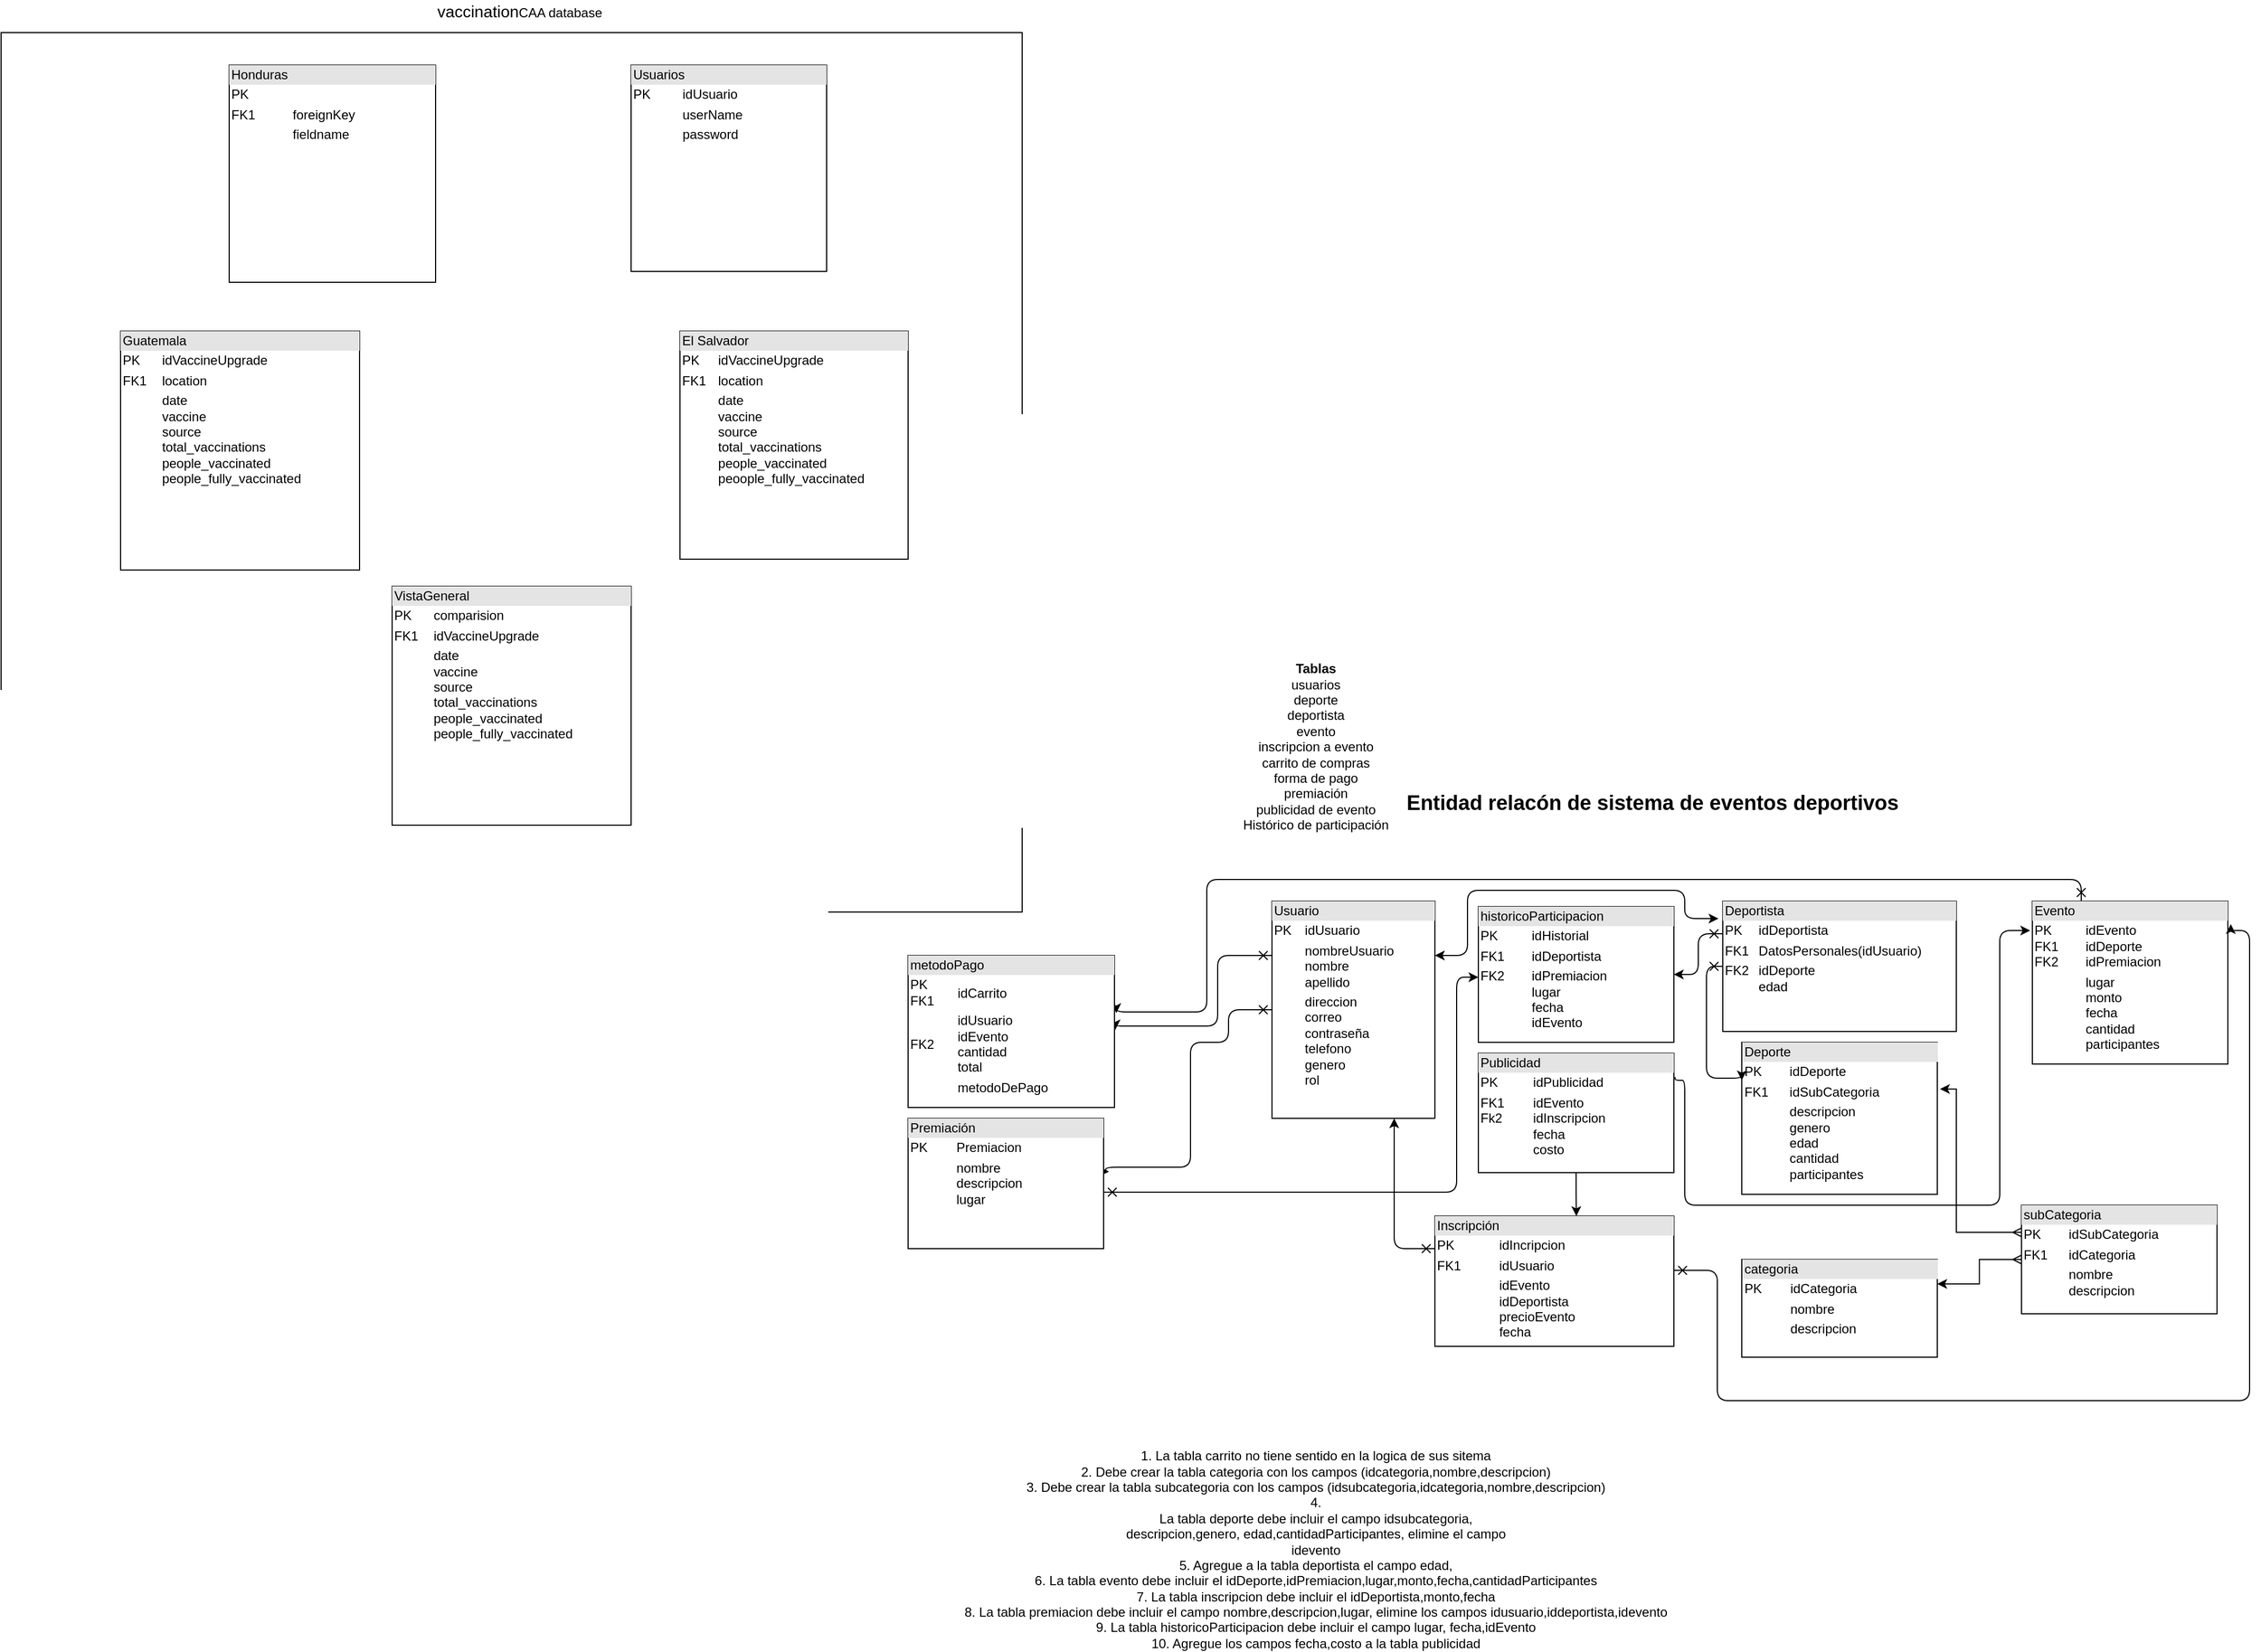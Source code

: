 <mxfile version="13.10.9" type="github">
  <diagram id="KuIn4XUdtdqArqsvYNwZ" name="Page-1">
    <mxGraphModel dx="4223" dy="1964" grid="1" gridSize="10" guides="1" tooltips="1" connect="1" arrows="1" fold="1" page="1" pageScale="1" pageWidth="850" pageHeight="1100" math="0" shadow="0">
      <root>
        <mxCell id="0" />
        <mxCell id="1" parent="0" />
        <mxCell id="ctFdFcrBRmM7_61zu4mL-8" value="" style="rounded=0;whiteSpace=wrap;html=1;" vertex="1" parent="1">
          <mxGeometry x="-1710" y="-870" width="940" height="810" as="geometry" />
        </mxCell>
        <mxCell id="CR9XvU6vuiPJ1lPbERPu-10" value="&lt;b&gt;Tablas&lt;/b&gt;&lt;div&gt;usuarios&lt;/div&gt;&lt;div&gt;deporte&lt;/div&gt;&lt;div&gt;deportista&lt;/div&gt;&lt;div&gt;evento&lt;/div&gt;&lt;div&gt;inscripcion a evento&lt;/div&gt;&lt;div&gt;carrito de compras&lt;br&gt;&lt;/div&gt;&lt;div&gt;forma de pago &lt;br&gt;&lt;/div&gt;&lt;div&gt;premiación&lt;/div&gt;&lt;div&gt;publicidad de evento&lt;/div&gt;&lt;div&gt;Histórico de participación&lt;/div&gt;&lt;div&gt;&lt;br&gt;&lt;/div&gt;" style="text;html=1;align=center;verticalAlign=middle;resizable=0;points=[];autosize=1;" parent="1" vertex="1">
          <mxGeometry x="-575" y="-290" width="150" height="170" as="geometry" />
        </mxCell>
        <mxCell id="Gzq3qRDjKPmdAzM6GHBw-10" style="edgeStyle=orthogonalEdgeStyle;orthogonalLoop=1;jettySize=auto;html=1;exitX=0;exitY=0.25;exitDx=0;exitDy=0;startArrow=cross;startFill=0;startSize=6;endSize=8;entryX=1;entryY=0.5;entryDx=0;entryDy=0;" parent="1" source="CR9XvU6vuiPJ1lPbERPu-17" target="Gzq3qRDjKPmdAzM6GHBw-5" edge="1">
          <mxGeometry relative="1" as="geometry">
            <mxPoint x="-680" y="150" as="targetPoint" />
            <Array as="points">
              <mxPoint x="-590" y="-20" />
              <mxPoint x="-590" y="45" />
            </Array>
          </mxGeometry>
        </mxCell>
        <mxCell id="D2q6A7rw465Pvs5loLwe-7" style="edgeStyle=orthogonalEdgeStyle;orthogonalLoop=1;jettySize=auto;html=1;exitX=0;exitY=0.5;exitDx=0;exitDy=0;startArrow=cross;startFill=0;" parent="1" source="CR9XvU6vuiPJ1lPbERPu-17" edge="1">
          <mxGeometry relative="1" as="geometry">
            <Array as="points">
              <mxPoint x="-580" y="30" />
              <mxPoint x="-580" y="60" />
              <mxPoint x="-615" y="60" />
              <mxPoint x="-615" y="175" />
              <mxPoint x="-693" y="175" />
            </Array>
            <mxPoint x="-690" y="179" as="targetPoint" />
          </mxGeometry>
        </mxCell>
        <mxCell id="b2yg0KkenUA15VjJhmQe-7" style="edgeStyle=orthogonalEdgeStyle;orthogonalLoop=1;jettySize=auto;html=1;exitX=1;exitY=0.25;exitDx=0;exitDy=0;startArrow=classic;startFill=1;" parent="1" source="CR9XvU6vuiPJ1lPbERPu-17" edge="1">
          <mxGeometry relative="1" as="geometry">
            <Array as="points">
              <mxPoint x="-360" y="-20" />
              <mxPoint x="-360" y="-80" />
              <mxPoint x="-160" y="-80" />
              <mxPoint x="-160" y="-54" />
            </Array>
            <mxPoint x="-129" y="-54" as="targetPoint" />
          </mxGeometry>
        </mxCell>
        <mxCell id="CR9XvU6vuiPJ1lPbERPu-17" value="&lt;div style=&quot;box-sizing: border-box ; width: 100% ; background: #e4e4e4 ; padding: 2px&quot;&gt;Usuario&lt;br&gt;&lt;/div&gt;&lt;table style=&quot;width: 100% ; font-size: 1em&quot; cellspacing=&quot;0&quot; cellpadding=&quot;2&quot;&gt;&lt;tbody&gt;&lt;tr&gt;&lt;td&gt;PK&lt;/td&gt;&lt;td&gt;idUsuario&lt;br&gt;&lt;/td&gt;&lt;/tr&gt;&lt;tr&gt;&lt;td&gt;&lt;br&gt;&lt;/td&gt;&lt;td&gt;nombreUsuario&lt;br&gt;nombre&lt;br&gt;apellido&lt;br&gt;&lt;/td&gt;&lt;/tr&gt;&lt;tr&gt;&lt;td&gt;&lt;br&gt;&lt;/td&gt;&lt;td&gt;direccion&lt;br&gt;correo&lt;br&gt;contraseña&lt;br&gt;telefono&lt;br&gt;genero&lt;br&gt;rol&lt;br&gt;&lt;br&gt;&lt;/td&gt;&lt;/tr&gt;&lt;/tbody&gt;&lt;/table&gt;" style="verticalAlign=top;align=left;overflow=fill;html=1;" parent="1" vertex="1">
          <mxGeometry x="-540" y="-70" width="150" height="200" as="geometry" />
        </mxCell>
        <mxCell id="CR9XvU6vuiPJ1lPbERPu-18" value="&lt;div style=&quot;box-sizing: border-box ; width: 100% ; background: #e4e4e4 ; padding: 2px&quot;&gt;Deporte&lt;br&gt;&lt;/div&gt;&lt;table style=&quot;width: 100% ; font-size: 1em&quot; cellspacing=&quot;0&quot; cellpadding=&quot;2&quot;&gt;&lt;tbody&gt;&lt;tr&gt;&lt;td&gt;PK&lt;/td&gt;&lt;td&gt;idDeporte&lt;br&gt;&lt;/td&gt;&lt;/tr&gt;&lt;tr&gt;&lt;td&gt;FK1&lt;br&gt;&lt;/td&gt;&lt;td&gt;idSubCategoria&lt;br&gt;&lt;/td&gt;&lt;/tr&gt;&lt;tr&gt;&lt;td&gt;&lt;br&gt;&lt;/td&gt;&lt;td&gt;descripcion&lt;br&gt;genero&lt;br&gt;edad&lt;br&gt;cantidad&lt;br&gt;participantes&lt;br&gt;&lt;br&gt;&lt;/td&gt;&lt;/tr&gt;&lt;/tbody&gt;&lt;/table&gt;" style="verticalAlign=top;align=left;overflow=fill;html=1;" parent="1" vertex="1">
          <mxGeometry x="-107.5" y="60" width="180" height="140" as="geometry" />
        </mxCell>
        <mxCell id="D2q6A7rw465Pvs5loLwe-2" style="edgeStyle=orthogonalEdgeStyle;orthogonalLoop=1;jettySize=auto;html=1;exitX=0.25;exitY=0;exitDx=0;exitDy=0;startArrow=cross;startFill=0;entryX=1.009;entryY=0.379;entryDx=0;entryDy=0;entryPerimeter=0;" parent="1" source="CR9XvU6vuiPJ1lPbERPu-19" target="Gzq3qRDjKPmdAzM6GHBw-5" edge="1">
          <mxGeometry relative="1" as="geometry">
            <mxPoint x="-600" y="10" as="targetPoint" />
            <Array as="points">
              <mxPoint x="205" y="-90" />
              <mxPoint x="-600" y="-90" />
              <mxPoint x="-600" y="32" />
            </Array>
          </mxGeometry>
        </mxCell>
        <mxCell id="CR9XvU6vuiPJ1lPbERPu-19" value="&lt;div style=&quot;box-sizing: border-box ; width: 100% ; background: #e4e4e4 ; padding: 2px&quot;&gt;Evento&lt;br&gt;&lt;/div&gt;&lt;table style=&quot;width: 100% ; font-size: 1em&quot; cellspacing=&quot;0&quot; cellpadding=&quot;2&quot;&gt;&lt;tbody&gt;&lt;tr&gt;&lt;td&gt;PK&lt;br&gt;FK1&lt;br&gt;FK2&lt;br&gt;&lt;/td&gt;&lt;td&gt;idEvento&lt;br&gt;idDeporte&lt;br&gt;idPremiacion&lt;br&gt;&lt;/td&gt;&lt;/tr&gt;&lt;tr&gt;&lt;td&gt;&lt;br&gt;&lt;/td&gt;&lt;td&gt;lugar&lt;br&gt;monto&lt;br&gt;fecha&lt;br&gt;cantidad&lt;br&gt;participantes&lt;br&gt;&lt;br&gt;&lt;/td&gt;&lt;/tr&gt;&lt;tr&gt;&lt;td&gt;&lt;br&gt;&lt;/td&gt;&lt;td&gt;&lt;br&gt;&lt;/td&gt;&lt;/tr&gt;&lt;/tbody&gt;&lt;/table&gt;" style="verticalAlign=top;align=left;overflow=fill;html=1;" parent="1" vertex="1">
          <mxGeometry x="160" y="-70" width="180" height="150" as="geometry" />
        </mxCell>
        <mxCell id="b2yg0KkenUA15VjJhmQe-6" style="edgeStyle=orthogonalEdgeStyle;orthogonalLoop=1;jettySize=auto;html=1;exitX=0;exitY=0.5;exitDx=0;exitDy=0;entryX=0;entryY=0.25;entryDx=0;entryDy=0;startArrow=cross;startFill=0;" parent="1" source="CR9XvU6vuiPJ1lPbERPu-24" target="CR9XvU6vuiPJ1lPbERPu-18" edge="1">
          <mxGeometry relative="1" as="geometry">
            <Array as="points">
              <mxPoint x="-140" y="-10" />
              <mxPoint x="-140" y="93" />
            </Array>
          </mxGeometry>
        </mxCell>
        <mxCell id="6MGtw5xt_H3uJUm34a45-3" style="edgeStyle=orthogonalEdgeStyle;curved=0;rounded=1;sketch=0;orthogonalLoop=1;jettySize=auto;html=1;exitX=0;exitY=0.25;exitDx=0;exitDy=0;entryX=1;entryY=0.5;entryDx=0;entryDy=0;startArrow=cross;startFill=0;" parent="1" source="CR9XvU6vuiPJ1lPbERPu-24" target="6MGtw5xt_H3uJUm34a45-2" edge="1">
          <mxGeometry relative="1" as="geometry" />
        </mxCell>
        <mxCell id="CR9XvU6vuiPJ1lPbERPu-24" value="&lt;div style=&quot;box-sizing: border-box ; width: 100% ; background: #e4e4e4 ; padding: 2px&quot;&gt;Deportista&lt;br&gt;&lt;/div&gt;&lt;table style=&quot;width: 100% ; font-size: 1em&quot; cellspacing=&quot;0&quot; cellpadding=&quot;2&quot;&gt;&lt;tbody&gt;&lt;tr&gt;&lt;td&gt;PK&lt;/td&gt;&lt;td&gt;idDeportista&lt;br&gt;&lt;/td&gt;&lt;/tr&gt;&lt;tr&gt;&lt;td&gt;FK1&lt;/td&gt;&lt;td&gt;DatosPersonales(idUsuario)&lt;br&gt;&lt;/td&gt;&lt;/tr&gt;&lt;tr&gt;&lt;td&gt;FK2&lt;br&gt;&lt;br&gt;&lt;/td&gt;&lt;td&gt;idDeporte&lt;br&gt;edad&lt;br&gt;&lt;/td&gt;&lt;/tr&gt;&lt;/tbody&gt;&lt;/table&gt;" style="verticalAlign=top;align=left;overflow=fill;html=1;" parent="1" vertex="1">
          <mxGeometry x="-125" y="-70" width="215" height="120" as="geometry" />
        </mxCell>
        <mxCell id="b2yg0KkenUA15VjJhmQe-12" style="edgeStyle=orthogonalEdgeStyle;orthogonalLoop=1;jettySize=auto;html=1;entryX=1.015;entryY=0.141;entryDx=0;entryDy=0;entryPerimeter=0;startArrow=cross;startFill=0;" parent="1" target="CR9XvU6vuiPJ1lPbERPu-19" edge="1">
          <mxGeometry relative="1" as="geometry">
            <Array as="points">
              <mxPoint x="-170" y="270" />
              <mxPoint x="-130" y="270" />
              <mxPoint x="-130" y="390" />
              <mxPoint x="360" y="390" />
              <mxPoint x="360" y="-43" />
              <mxPoint x="343" y="-43" />
            </Array>
            <mxPoint x="-170" y="270" as="sourcePoint" />
          </mxGeometry>
        </mxCell>
        <mxCell id="b2yg0KkenUA15VjJhmQe-16" style="edgeStyle=orthogonalEdgeStyle;orthogonalLoop=1;jettySize=auto;html=1;exitX=0;exitY=0.25;exitDx=0;exitDy=0;entryX=0.75;entryY=1;entryDx=0;entryDy=0;startArrow=cross;startFill=0;" parent="1" source="CR9XvU6vuiPJ1lPbERPu-29" target="CR9XvU6vuiPJ1lPbERPu-17" edge="1">
          <mxGeometry relative="1" as="geometry" />
        </mxCell>
        <mxCell id="CR9XvU6vuiPJ1lPbERPu-29" value="&lt;div style=&quot;box-sizing: border-box ; width: 100% ; background: #e4e4e4 ; padding: 2px&quot;&gt;Inscripción&lt;br&gt;&lt;/div&gt;&lt;table style=&quot;width: 100% ; font-size: 1em&quot; cellspacing=&quot;0&quot; cellpadding=&quot;2&quot;&gt;&lt;tbody&gt;&lt;tr&gt;&lt;td&gt;PK&lt;/td&gt;&lt;td&gt;idIncripcion&lt;br&gt;&lt;/td&gt;&lt;/tr&gt;&lt;tr&gt;&lt;td&gt;FK1&lt;/td&gt;&lt;td&gt;idUsuario&lt;br&gt;&lt;/td&gt;&lt;/tr&gt;&lt;tr&gt;&lt;td&gt;&lt;br&gt;&lt;/td&gt;&lt;td&gt;idEvento&lt;br&gt;idDeportista&lt;br&gt;precioEvento&lt;br&gt;fecha&lt;br&gt;&lt;/td&gt;&lt;/tr&gt;&lt;/tbody&gt;&lt;/table&gt;" style="verticalAlign=top;align=left;overflow=fill;html=1;" parent="1" vertex="1">
          <mxGeometry x="-390" y="220" width="220" height="120" as="geometry" />
        </mxCell>
        <mxCell id="Gzq3qRDjKPmdAzM6GHBw-5" value="&lt;div style=&quot;box-sizing: border-box ; width: 100% ; background: #e4e4e4 ; padding: 2px&quot;&gt;metodoPago&lt;br&gt;&lt;/div&gt;&lt;table style=&quot;width: 100% ; font-size: 1em&quot; cellspacing=&quot;0&quot; cellpadding=&quot;2&quot;&gt;&lt;tbody&gt;&lt;tr&gt;&lt;td&gt;PK&lt;br&gt;FK1&lt;br&gt;&lt;/td&gt;&lt;td&gt;idCarrito&lt;br&gt;&lt;/td&gt;&lt;/tr&gt;&lt;tr&gt;&lt;td&gt;FK2&lt;br&gt;&lt;/td&gt;&lt;td&gt;idUsuario&lt;br&gt;idEvento&lt;br&gt;cantidad&lt;br&gt;total&lt;br&gt;&lt;/td&gt;&lt;/tr&gt;&lt;tr&gt;&lt;td&gt;&lt;br&gt;&lt;/td&gt;&lt;td&gt;metodoDePago&lt;br&gt;&lt;/td&gt;&lt;/tr&gt;&lt;/tbody&gt;&lt;/table&gt;" style="verticalAlign=top;align=left;overflow=fill;html=1;" parent="1" vertex="1">
          <mxGeometry x="-875" y="-20" width="190" height="140" as="geometry" />
        </mxCell>
        <mxCell id="6MGtw5xt_H3uJUm34a45-4" style="edgeStyle=orthogonalEdgeStyle;curved=0;rounded=1;sketch=0;orthogonalLoop=1;jettySize=auto;html=1;startArrow=cross;startFill=0;" parent="1" source="Gzq3qRDjKPmdAzM6GHBw-17" edge="1">
          <mxGeometry relative="1" as="geometry">
            <mxPoint x="-350" as="targetPoint" />
            <Array as="points">
              <mxPoint x="-370" y="198" />
              <mxPoint x="-370" />
            </Array>
            <mxPoint x="-680" y="198" as="sourcePoint" />
          </mxGeometry>
        </mxCell>
        <mxCell id="Gzq3qRDjKPmdAzM6GHBw-17" value="&lt;div style=&quot;box-sizing: border-box ; width: 100% ; background: #e4e4e4 ; padding: 2px&quot;&gt;Premiación&lt;br&gt;&lt;/div&gt;&lt;table style=&quot;width: 100% ; font-size: 1em&quot; cellspacing=&quot;0&quot; cellpadding=&quot;2&quot;&gt;&lt;tbody&gt;&lt;tr&gt;&lt;td&gt;PK&lt;/td&gt;&lt;td&gt;Premiacion&lt;br&gt;&lt;/td&gt;&lt;/tr&gt;&lt;tr&gt;&lt;td&gt;&lt;br&gt;&lt;/td&gt;&lt;td&gt;nombre&lt;br&gt;descripcion&lt;br&gt;lugar&lt;br&gt;&lt;/td&gt;&lt;/tr&gt;&lt;tr&gt;&lt;td&gt;&lt;br&gt;&lt;/td&gt;&lt;td&gt;&lt;br&gt;&lt;/td&gt;&lt;/tr&gt;&lt;/tbody&gt;&lt;/table&gt;" style="verticalAlign=top;align=left;overflow=fill;html=1;" parent="1" vertex="1">
          <mxGeometry x="-875" y="130" width="180" height="120" as="geometry" />
        </mxCell>
        <mxCell id="b2yg0KkenUA15VjJhmQe-2" style="edgeStyle=orthogonalEdgeStyle;orthogonalLoop=1;jettySize=auto;html=1;exitX=1.006;exitY=0.2;exitDx=0;exitDy=0;exitPerimeter=0;" parent="1" source="D2q6A7rw465Pvs5loLwe-1" edge="1">
          <mxGeometry relative="1" as="geometry">
            <mxPoint x="158" y="-43" as="targetPoint" />
            <Array as="points">
              <mxPoint x="-169" y="95" />
              <mxPoint x="-160" y="95" />
              <mxPoint x="-160" y="210" />
              <mxPoint x="130" y="210" />
              <mxPoint x="130" y="-43" />
            </Array>
            <mxPoint x="-160" y="95" as="sourcePoint" />
          </mxGeometry>
        </mxCell>
        <mxCell id="6MGtw5xt_H3uJUm34a45-1" style="edgeStyle=orthogonalEdgeStyle;orthogonalLoop=1;jettySize=auto;html=1;exitX=0.5;exitY=1;exitDx=0;exitDy=0;entryX=0.592;entryY=0;entryDx=0;entryDy=0;entryPerimeter=0;" parent="1" source="D2q6A7rw465Pvs5loLwe-1" target="CR9XvU6vuiPJ1lPbERPu-29" edge="1">
          <mxGeometry relative="1" as="geometry" />
        </mxCell>
        <mxCell id="D2q6A7rw465Pvs5loLwe-1" value="&lt;div style=&quot;box-sizing: border-box ; width: 100% ; background: #e4e4e4 ; padding: 2px&quot;&gt;Publicidad&lt;br&gt;&lt;/div&gt;&lt;table style=&quot;width: 100% ; font-size: 1em&quot; cellspacing=&quot;0&quot; cellpadding=&quot;2&quot;&gt;&lt;tbody&gt;&lt;tr&gt;&lt;td&gt;PK&lt;/td&gt;&lt;td&gt;idPublicidad&lt;br&gt;&lt;/td&gt;&lt;/tr&gt;&lt;tr&gt;&lt;td&gt;FK1&lt;br&gt;Fk2&lt;br&gt;&lt;br&gt;&lt;br&gt;&lt;/td&gt;&lt;td&gt;idEvento&lt;br&gt;idInscripcion&lt;br&gt;fecha&lt;br&gt;costo&lt;br&gt;&lt;/td&gt;&lt;/tr&gt;&lt;tr&gt;&lt;td&gt;&lt;br&gt;&lt;/td&gt;&lt;td&gt;&lt;br&gt;&lt;/td&gt;&lt;/tr&gt;&lt;/tbody&gt;&lt;/table&gt;" style="verticalAlign=top;align=left;overflow=fill;html=1;" parent="1" vertex="1">
          <mxGeometry x="-350" y="70" width="180" height="110" as="geometry" />
        </mxCell>
        <mxCell id="6MGtw5xt_H3uJUm34a45-2" value="&lt;div style=&quot;box-sizing: border-box ; width: 100% ; background: #e4e4e4 ; padding: 2px&quot;&gt;historicoParticipacion&lt;br&gt;&lt;/div&gt;&lt;table style=&quot;width: 100% ; font-size: 1em&quot; cellspacing=&quot;0&quot; cellpadding=&quot;2&quot;&gt;&lt;tbody&gt;&lt;tr&gt;&lt;td&gt;PK&lt;/td&gt;&lt;td&gt;idHistorial&lt;br&gt;&lt;/td&gt;&lt;/tr&gt;&lt;tr&gt;&lt;td&gt;FK1&lt;br&gt;&lt;/td&gt;&lt;td&gt;idDeportista&lt;br&gt;&lt;/td&gt;&lt;/tr&gt;&lt;tr&gt;&lt;td&gt;FK2&lt;br&gt;&lt;br&gt;&lt;br&gt;&lt;br&gt;&lt;/td&gt;&lt;td&gt;idPremiacion&lt;br&gt;lugar&lt;br&gt;fecha&lt;br&gt;idEvento&lt;br&gt;&lt;/td&gt;&lt;/tr&gt;&lt;/tbody&gt;&lt;/table&gt;" style="verticalAlign=top;align=left;overflow=fill;html=1;" parent="1" vertex="1">
          <mxGeometry x="-350" y="-65" width="180" height="125" as="geometry" />
        </mxCell>
        <mxCell id="6MGtw5xt_H3uJUm34a45-6" value="&lt;font style=&quot;font-size: 19px&quot;&gt;&lt;b&gt;Entidad relacón de sistema de eventos deportivos&lt;/b&gt;&lt;/font&gt;" style="text;html=1;align=center;verticalAlign=middle;resizable=0;points=[];autosize=1;" parent="1" vertex="1">
          <mxGeometry x="-425" y="-170" width="470" height="20" as="geometry" />
        </mxCell>
        <mxCell id="n-9iOmBILVvXKxpAP9i6-1" value="&lt;br&gt;1. La tabla carrito no tiene sentido en la logica de sus sitema&lt;br&gt;2. Debe crear la tabla categoria con los campos (idcategoria,nombre,descripcion)&lt;br&gt;3. Debe crear la tabla subcategoria con los campos (idsubcategoria,idcategoria,nombre,descripcion)&lt;br&gt;4.&lt;br/&gt; La tabla deporte debe incluir el campo idsubcategoria, &lt;br/&gt;descripcion,genero, edad,cantidadParticipantes, elimine el campo &lt;br/&gt;idevento&lt;br&gt;5. Agregue a la tabla deportista el campo edad, &lt;br&gt;6. La tabla evento debe incluir el idDeporte,idPremiacion,lugar,monto,fecha,cantidadParticipantes&lt;br&gt;7. La tabla inscripcion debe incluir el idDeportista,monto,fecha&lt;br&gt;8. La tabla premiacion debe incluir el campo nombre,descripcion,lugar, elimine los campos idusuario,iddeportista,idevento&lt;br&gt;9. La tabla historicoParticipacion debe incluir el campo lugar, fecha,idEvento&lt;br&gt;10. Agregue los campos fecha,costo a la tabla publicidad" style="text;html=1;align=center;verticalAlign=middle;resizable=0;points=[];autosize=1;" parent="1" vertex="1">
          <mxGeometry x="-845" y="420" width="690" height="200" as="geometry" />
        </mxCell>
        <mxCell id="n-9iOmBILVvXKxpAP9i6-4" value="&lt;div style=&quot;box-sizing: border-box ; width: 100% ; background: #e4e4e4 ; padding: 2px&quot;&gt;categoria&lt;br&gt;&lt;/div&gt;&lt;table style=&quot;width: 100% ; font-size: 1em&quot; cellspacing=&quot;0&quot; cellpadding=&quot;2&quot;&gt;&lt;tbody&gt;&lt;tr&gt;&lt;td&gt;PK&lt;/td&gt;&lt;td&gt;idCategoria&lt;br&gt;&lt;/td&gt;&lt;/tr&gt;&lt;tr&gt;&lt;td&gt;&lt;br&gt;&lt;/td&gt;&lt;td&gt;nombre&lt;br&gt;&lt;/td&gt;&lt;/tr&gt;&lt;tr&gt;&lt;td&gt;&lt;br&gt;&lt;/td&gt;&lt;td&gt;descripcion&lt;br&gt;&lt;/td&gt;&lt;/tr&gt;&lt;/tbody&gt;&lt;/table&gt;" style="verticalAlign=top;align=left;overflow=fill;html=1;" parent="1" vertex="1">
          <mxGeometry x="-107.5" y="260" width="180" height="90" as="geometry" />
        </mxCell>
        <mxCell id="n-9iOmBILVvXKxpAP9i6-8" style="edgeStyle=orthogonalEdgeStyle;rounded=0;orthogonalLoop=1;jettySize=auto;html=1;exitX=0;exitY=0.5;exitDx=0;exitDy=0;entryX=1;entryY=0.25;entryDx=0;entryDy=0;startArrow=ERmany;startFill=0;" parent="1" source="n-9iOmBILVvXKxpAP9i6-5" target="n-9iOmBILVvXKxpAP9i6-4" edge="1">
          <mxGeometry relative="1" as="geometry" />
        </mxCell>
        <mxCell id="n-9iOmBILVvXKxpAP9i6-13" style="edgeStyle=orthogonalEdgeStyle;rounded=0;orthogonalLoop=1;jettySize=auto;html=1;exitX=0;exitY=0.25;exitDx=0;exitDy=0;entryX=1.014;entryY=0.307;entryDx=0;entryDy=0;entryPerimeter=0;startArrow=ERmany;startFill=0;" parent="1" source="n-9iOmBILVvXKxpAP9i6-5" target="CR9XvU6vuiPJ1lPbERPu-18" edge="1">
          <mxGeometry relative="1" as="geometry">
            <Array as="points">
              <mxPoint x="90" y="235" />
              <mxPoint x="90" y="103" />
            </Array>
          </mxGeometry>
        </mxCell>
        <mxCell id="n-9iOmBILVvXKxpAP9i6-5" value="&lt;div style=&quot;box-sizing: border-box ; width: 100% ; background: #e4e4e4 ; padding: 2px&quot;&gt;subCategoria&lt;br&gt;&lt;/div&gt;&lt;table style=&quot;width: 100% ; font-size: 1em&quot; cellspacing=&quot;0&quot; cellpadding=&quot;2&quot;&gt;&lt;tbody&gt;&lt;tr&gt;&lt;td&gt;PK&lt;/td&gt;&lt;td&gt;idSubCategoria&lt;br&gt;&lt;/td&gt;&lt;/tr&gt;&lt;tr&gt;&lt;td&gt;FK1&lt;/td&gt;&lt;td&gt;idCategoria&lt;br&gt;&lt;/td&gt;&lt;/tr&gt;&lt;tr&gt;&lt;td&gt;&lt;br&gt;&lt;/td&gt;&lt;td&gt;nombre&lt;br&gt;descripcion&lt;br&gt;&lt;/td&gt;&lt;/tr&gt;&lt;/tbody&gt;&lt;/table&gt;" style="verticalAlign=top;align=left;overflow=fill;html=1;" parent="1" vertex="1">
          <mxGeometry x="150" y="210" width="180" height="100" as="geometry" />
        </mxCell>
        <mxCell id="ctFdFcrBRmM7_61zu4mL-7" value="&lt;div style=&quot;box-sizing: border-box ; width: 100% ; background: #e4e4e4 ; padding: 2px&quot;&gt;Guatemala&lt;br&gt;&lt;/div&gt;&lt;table style=&quot;width: 100% ; font-size: 1em&quot; cellspacing=&quot;0&quot; cellpadding=&quot;2&quot;&gt;&lt;tbody&gt;&lt;tr&gt;&lt;td&gt;PK&lt;/td&gt;&lt;td&gt;idVaccineUpgrade&lt;br&gt;&lt;/td&gt;&lt;/tr&gt;&lt;tr&gt;&lt;td&gt;FK1&lt;/td&gt;&lt;td&gt;location&lt;br&gt;&lt;/td&gt;&lt;/tr&gt;&lt;tr&gt;&lt;td&gt;&lt;br&gt;&lt;/td&gt;&lt;td&gt;date&lt;br&gt;vaccine&lt;br&gt;source&lt;br&gt;total_vaccinations&lt;br&gt;people_vaccinated&lt;br&gt;people_fully_vaccinated&lt;br&gt;&lt;/td&gt;&lt;/tr&gt;&lt;/tbody&gt;&lt;/table&gt;" style="verticalAlign=top;align=left;overflow=fill;html=1;" vertex="1" parent="1">
          <mxGeometry x="-1600" y="-595" width="220" height="220" as="geometry" />
        </mxCell>
        <mxCell id="ctFdFcrBRmM7_61zu4mL-9" value="&lt;div style=&quot;box-sizing: border-box ; width: 100% ; background: #e4e4e4 ; padding: 2px&quot;&gt;El Salvador&lt;br&gt;&lt;/div&gt;&lt;table style=&quot;width: 100% ; font-size: 1em&quot; cellspacing=&quot;0&quot; cellpadding=&quot;2&quot;&gt;&lt;tbody&gt;&lt;tr&gt;&lt;td&gt;PK&lt;/td&gt;&lt;td&gt;idVaccineUpgrade&lt;br&gt;&lt;/td&gt;&lt;/tr&gt;&lt;tr&gt;&lt;td&gt;FK1&lt;/td&gt;&lt;td&gt;location&lt;br&gt;&lt;/td&gt;&lt;/tr&gt;&lt;tr&gt;&lt;td&gt;&lt;br&gt;&lt;/td&gt;&lt;td&gt;date&lt;br&gt;vaccine&lt;br&gt;source&lt;br&gt;total_vaccinations&lt;br&gt;people_vaccinated&lt;br&gt;peoople_fully_vaccinated&lt;br&gt;&lt;/td&gt;&lt;/tr&gt;&lt;/tbody&gt;&lt;/table&gt;" style="verticalAlign=top;align=left;overflow=fill;html=1;strokeWidth=1;" vertex="1" parent="1">
          <mxGeometry x="-1085" y="-595" width="210" height="210" as="geometry" />
        </mxCell>
        <mxCell id="ctFdFcrBRmM7_61zu4mL-12" value="&lt;div style=&quot;box-sizing: border-box ; width: 100% ; background: #e4e4e4 ; padding: 2px&quot;&gt;Usuarios&lt;br&gt;&lt;/div&gt;&lt;table style=&quot;width: 100% ; font-size: 1em&quot; cellspacing=&quot;0&quot; cellpadding=&quot;2&quot;&gt;&lt;tbody&gt;&lt;tr&gt;&lt;td&gt;PK&lt;/td&gt;&lt;td&gt;idUsuario&lt;br&gt;&lt;/td&gt;&lt;/tr&gt;&lt;tr&gt;&lt;td&gt;&lt;br&gt;&lt;/td&gt;&lt;td&gt;userName&lt;br&gt;&lt;/td&gt;&lt;/tr&gt;&lt;tr&gt;&lt;td&gt;&lt;br&gt;&lt;/td&gt;&lt;td&gt;password&lt;br&gt;&lt;/td&gt;&lt;/tr&gt;&lt;/tbody&gt;&lt;/table&gt;" style="verticalAlign=top;align=left;overflow=fill;html=1;" vertex="1" parent="1">
          <mxGeometry x="-1130" y="-840" width="180" height="190" as="geometry" />
        </mxCell>
        <mxCell id="ctFdFcrBRmM7_61zu4mL-13" value="&lt;font style=&quot;font-size: 15px&quot;&gt;vaccination&lt;/font&gt;CAA database" style="text;html=1;strokeColor=none;fillColor=none;align=center;verticalAlign=middle;whiteSpace=wrap;rounded=0;" vertex="1" parent="1">
          <mxGeometry x="-1350" y="-900" width="235" height="20" as="geometry" />
        </mxCell>
        <mxCell id="ctFdFcrBRmM7_61zu4mL-14" value="&lt;div style=&quot;box-sizing: border-box ; width: 100% ; background: #e4e4e4 ; padding: 2px&quot;&gt;Honduras&lt;br&gt;&lt;/div&gt;&lt;table style=&quot;width: 100% ; font-size: 1em&quot; cellspacing=&quot;0&quot; cellpadding=&quot;2&quot;&gt;&lt;tbody&gt;&lt;tr&gt;&lt;td&gt;PK&lt;/td&gt;&lt;td&gt;&lt;br&gt;&lt;/td&gt;&lt;/tr&gt;&lt;tr&gt;&lt;td&gt;FK1&lt;/td&gt;&lt;td&gt;foreignKey&lt;/td&gt;&lt;/tr&gt;&lt;tr&gt;&lt;td&gt;&lt;br&gt;&lt;/td&gt;&lt;td&gt;fieldname&lt;/td&gt;&lt;/tr&gt;&lt;/tbody&gt;&lt;/table&gt;" style="verticalAlign=top;align=left;overflow=fill;html=1;" vertex="1" parent="1">
          <mxGeometry x="-1500" y="-840" width="190" height="200" as="geometry" />
        </mxCell>
        <mxCell id="ctFdFcrBRmM7_61zu4mL-15" value="&lt;div style=&quot;box-sizing: border-box ; width: 100% ; background: #e4e4e4 ; padding: 2px&quot;&gt;VistaGeneral&lt;br&gt;&lt;/div&gt;&lt;table style=&quot;width: 100% ; font-size: 1em&quot; cellspacing=&quot;0&quot; cellpadding=&quot;2&quot;&gt;&lt;tbody&gt;&lt;tr&gt;&lt;td&gt;PK&lt;/td&gt;&lt;td&gt;comparision&lt;br&gt;&lt;/td&gt;&lt;/tr&gt;&lt;tr&gt;&lt;td&gt;FK1&lt;/td&gt;&lt;td&gt;idVaccineUpgrade&lt;br&gt;&lt;/td&gt;&lt;/tr&gt;&lt;tr&gt;&lt;td&gt;&lt;br&gt;&lt;/td&gt;&lt;td&gt;date&lt;br&gt;vaccine&lt;br&gt;source&lt;br&gt;total_vaccinations&lt;br&gt;people_vaccinated&lt;br&gt;people_fully_vaccinated&lt;br&gt;&lt;/td&gt;&lt;/tr&gt;&lt;/tbody&gt;&lt;/table&gt;" style="verticalAlign=top;align=left;overflow=fill;html=1;" vertex="1" parent="1">
          <mxGeometry x="-1350" y="-360" width="220" height="220" as="geometry" />
        </mxCell>
      </root>
    </mxGraphModel>
  </diagram>
</mxfile>
